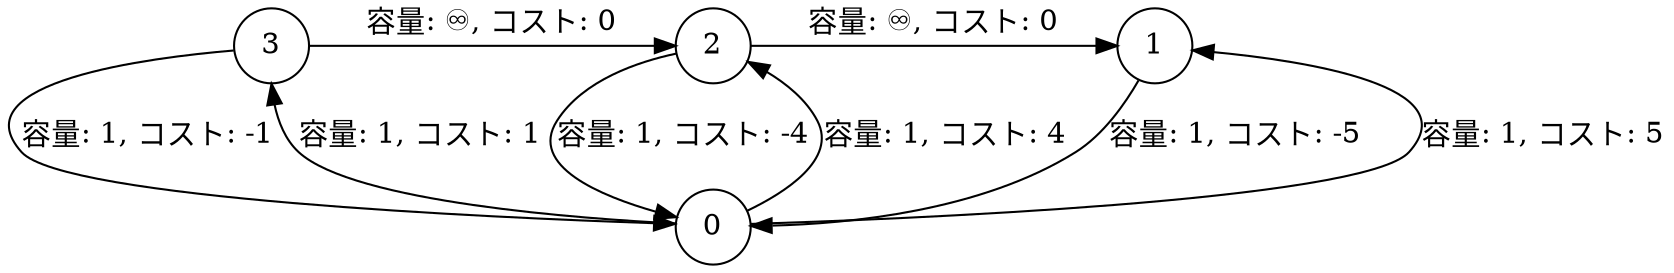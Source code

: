 digraph G {
    rankdir=TB;
    node [shape=circle];
    { rank=same; 1; 2; 3; }
    0;
    1 [pos="0,200!"];
    2 [pos="200,200!"];
    3 [pos="400,200!"];
    0 [pos="200,0!"];

    0 -> 1 [label="容量: 1, コスト: 5"];
    1 -> 0 [label="容量: 1, コスト: -5"];
    0 -> 2 [label="容量: 1, コスト: 4"];
    2 -> 0 [label="容量: 1, コスト: -4"];
    0 -> 3 [label="容量: 1, コスト: 1"];
    3 -> 0 [label="容量: 1, コスト: -1"];
    3 -> 2 -> 1 [label="容量: ♾️, コスト: 0"];
}
